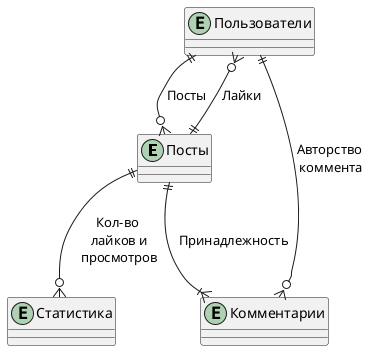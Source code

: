 @startuml

entity "Посты" as posts
entity "Пользователи" as users
entity "Комментарии" as comments
entity "Статистика" as stats

users ||--o{ posts : Посты
users }o--|| posts : Лайки
users ||--o{ comments : Авторство \nкоммента
posts ||--|{ comments : Принадлежность
posts ||--o{ stats : Кол-во \nлайков и\nпросмотров
@enduml